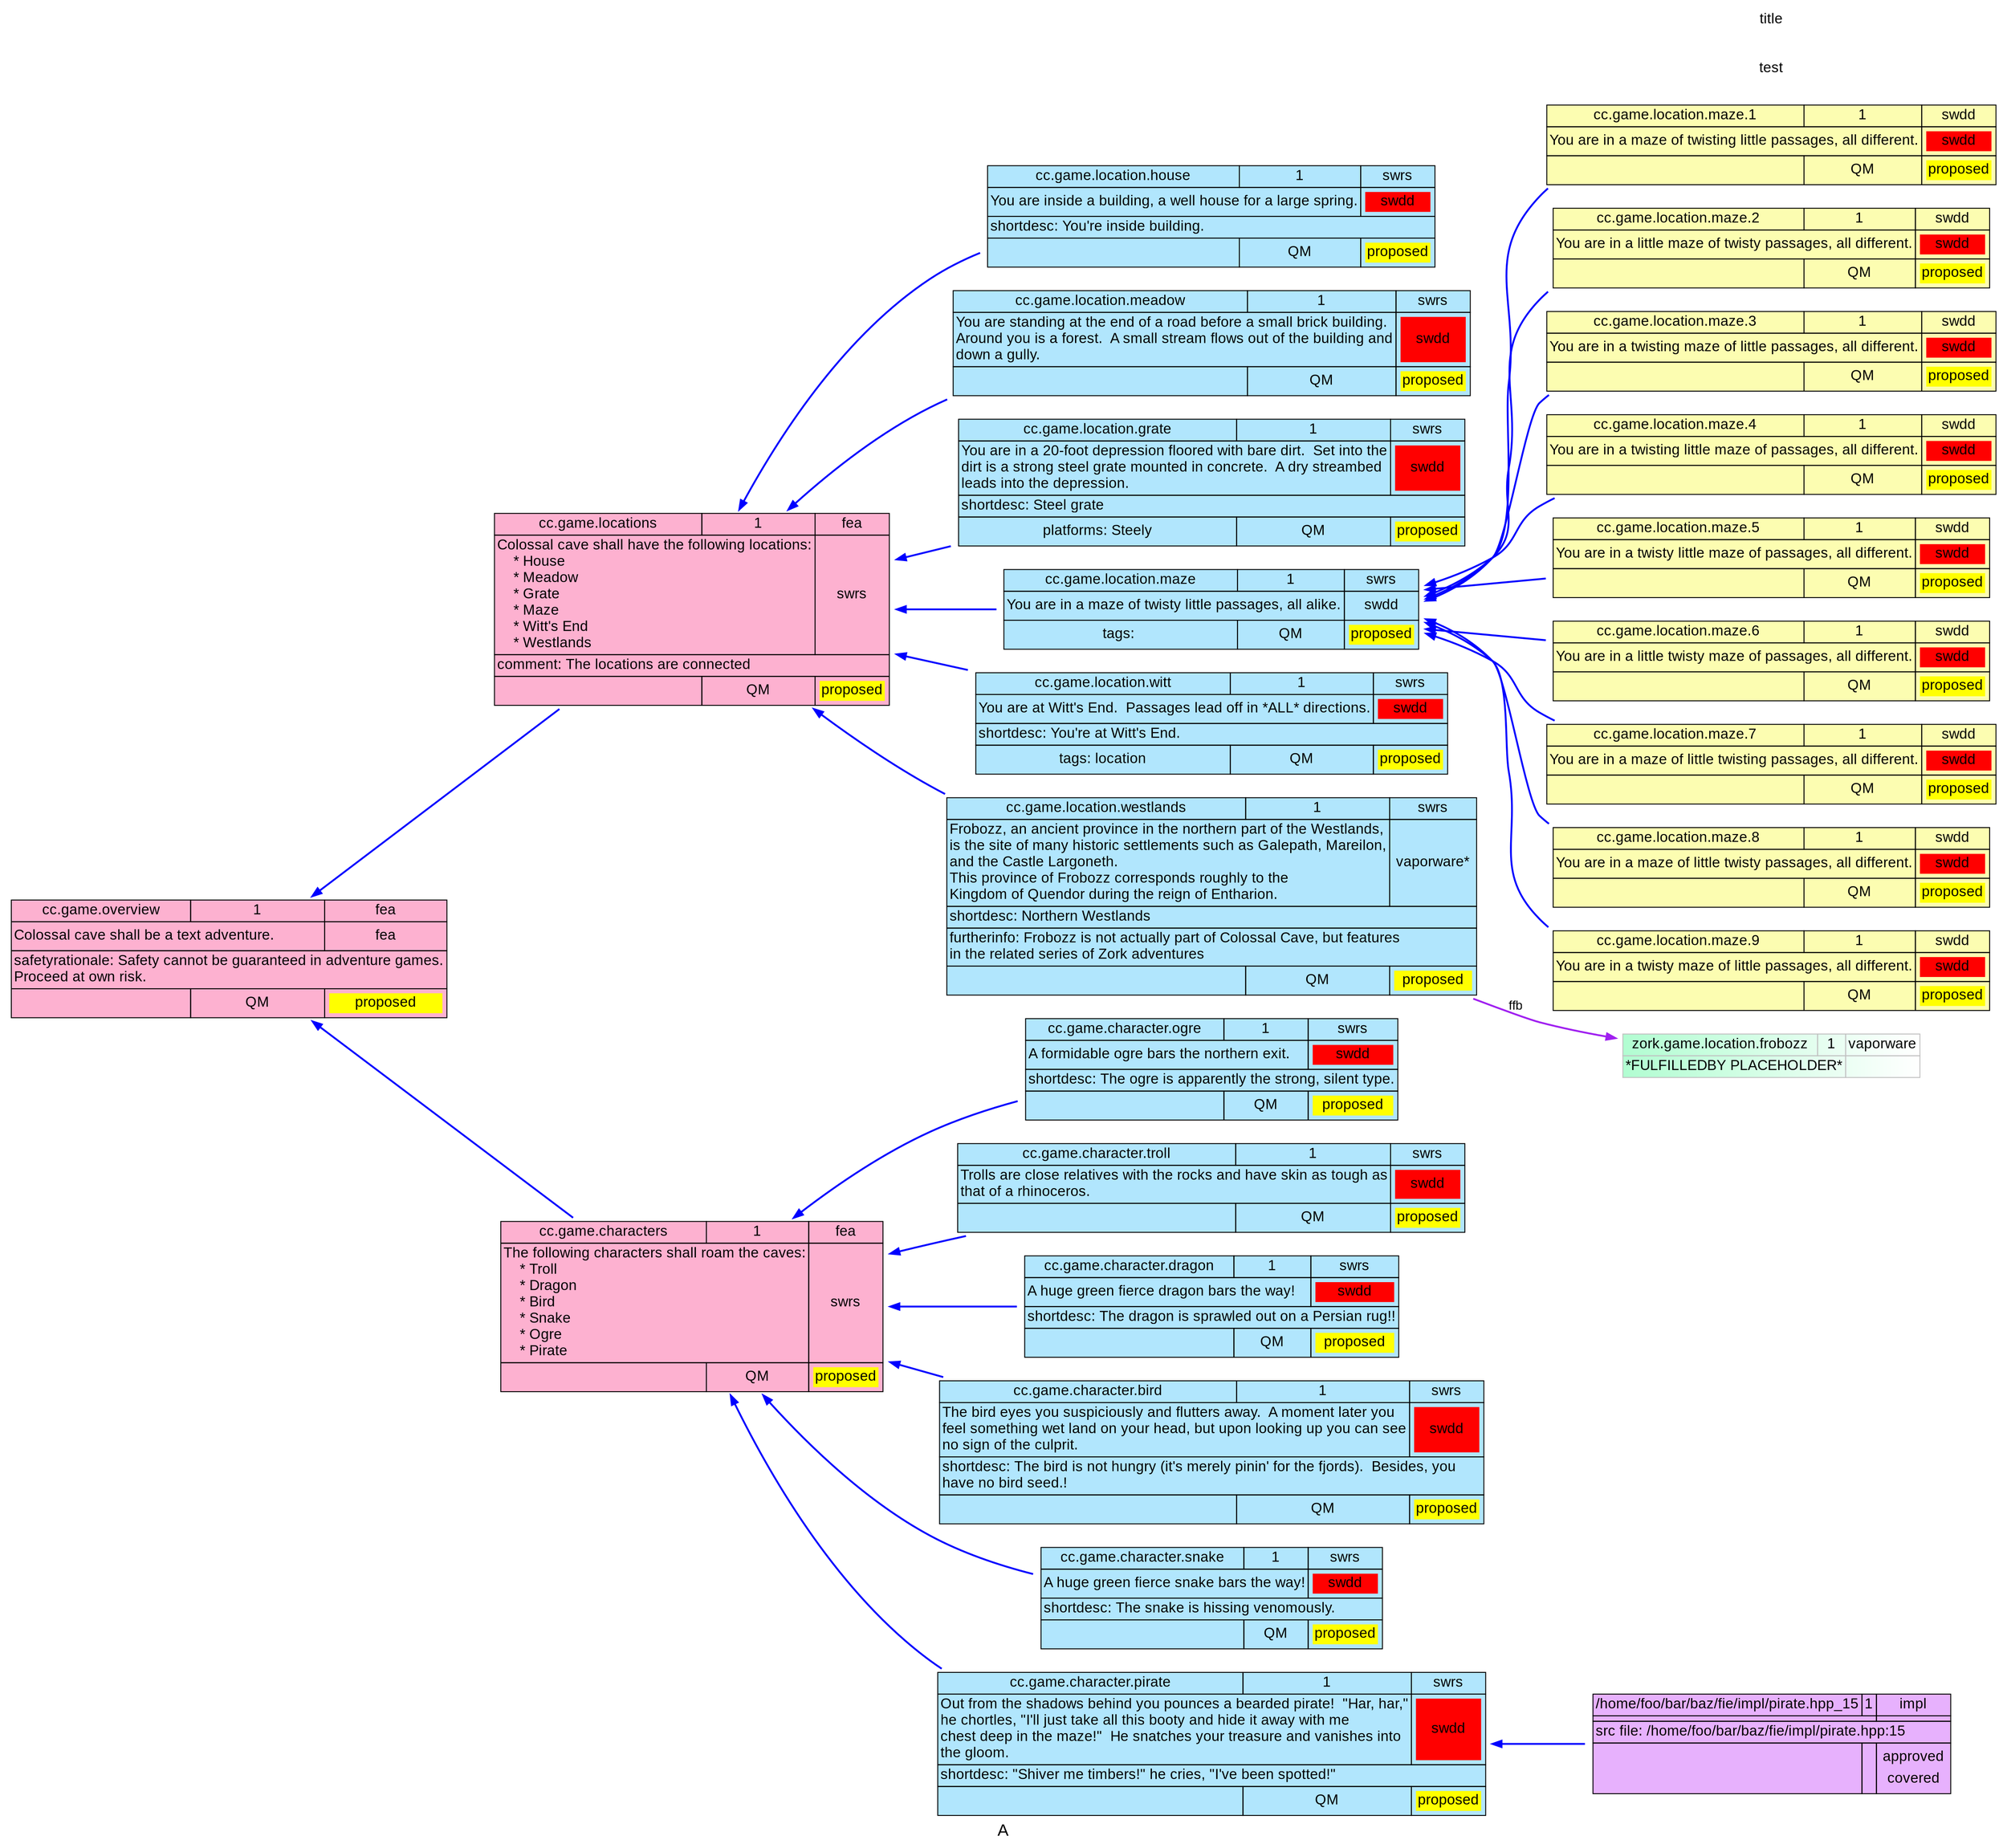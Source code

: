 digraph "" {
  rankdir="RL"
  node [shape=plaintext fontname="Arial" fontsize=16]
  edge [color="blue",dir="forward",arrowhead="normal",arrowtail="normal"];

  "cc.game.overview" [id="cc.game.overview" label=<
      <TABLE BGCOLOR="#FDB1D0" BORDER="0" CELLSPACING="0" CELLBORDER="1" COLOR="black" >
        <TR><TD CELLSPACING="0" >cc.game.overview</TD><TD>1</TD><TD>fea</TD></TR>
        <TR><TD COLSPAN="2" ALIGN="LEFT">Colossal cave shall be a text adventure.<BR ALIGN="LEFT"/></TD><TD><TABLE BORDER="0"><TR><TD>fea</TD></TR></TABLE></TD></TR>
        <TR><TD COLSPAN="3" ALIGN="LEFT">safetyrationale: Safety cannot be guaranteed in adventure games.<BR ALIGN="LEFT"/>Proceed at own risk.<BR ALIGN="LEFT"/></TD></TR>
        <TR><TD></TD><TD>QM</TD><TD><TABLE BORDER="0"><TR><TD BGCOLOR="yellow">proposed</TD></TR></TABLE></TD></TR>
      </TABLE>>];

  "cc.game.locations" [id="cc.game.locations" label=<
      <TABLE BGCOLOR="#FDB1D0" BORDER="0" CELLSPACING="0" CELLBORDER="1" COLOR="black" >
        <TR><TD CELLSPACING="0" >cc.game.locations</TD><TD>1</TD><TD>fea</TD></TR>
        <TR><TD COLSPAN="2" ALIGN="LEFT">Colossal cave shall have the following locations:<BR ALIGN="LEFT"/>  &nbsp;&nbsp;* House<BR ALIGN="LEFT"/>  &nbsp;&nbsp;* Meadow<BR ALIGN="LEFT"/>  &nbsp;&nbsp;* Grate<BR ALIGN="LEFT"/>  &nbsp;&nbsp;* Maze<BR ALIGN="LEFT"/>  &nbsp;&nbsp;* Witt's End<BR ALIGN="LEFT"/>  &nbsp;&nbsp;* Westlands<BR ALIGN="LEFT"/></TD><TD><TABLE BORDER="0"><TR><TD>swrs</TD></TR></TABLE></TD></TR>
        <TR><TD COLSPAN="3" ALIGN="LEFT">comment: The locations are connected<BR ALIGN="LEFT"/></TD></TR>
        <TR><TD></TD><TD>QM</TD><TD><TABLE BORDER="0"><TR><TD BGCOLOR="yellow">proposed</TD></TR></TABLE></TD></TR>
      </TABLE>>];

  "cc.game.characters" [id="cc.game.characters" label=<
      <TABLE BGCOLOR="#FDB1D0" BORDER="0" CELLSPACING="0" CELLBORDER="1" COLOR="black" >
        <TR><TD CELLSPACING="0" >cc.game.characters</TD><TD>1</TD><TD>fea</TD></TR>
        <TR><TD COLSPAN="2" ALIGN="LEFT">The following characters shall roam the caves:<BR ALIGN="LEFT"/>  &nbsp;&nbsp;* Troll<BR ALIGN="LEFT"/>  &nbsp;&nbsp;* Dragon<BR ALIGN="LEFT"/>  &nbsp;&nbsp;* Bird<BR ALIGN="LEFT"/>  &nbsp;&nbsp;* Snake<BR ALIGN="LEFT"/>  &nbsp;&nbsp;* Ogre<BR ALIGN="LEFT"/>  &nbsp;&nbsp;* Pirate<BR ALIGN="LEFT"/></TD><TD><TABLE BORDER="0"><TR><TD>swrs</TD></TR></TABLE></TD></TR>
        <TR><TD></TD><TD>QM</TD><TD><TABLE BORDER="0"><TR><TD BGCOLOR="yellow">proposed</TD></TR></TABLE></TD></TR>
      </TABLE>>];

  "cc.game.location.house" [id="cc.game.location.house" label=<
      <TABLE BGCOLOR="#B1E6FD" BORDER="0" CELLSPACING="0" CELLBORDER="1" COLOR="black" >
        <TR><TD CELLSPACING="0" >cc.game.location.house</TD><TD>1</TD><TD>swrs</TD></TR>
        <TR><TD COLSPAN="2" ALIGN="LEFT">You are inside a building, a well house for a large spring.<BR ALIGN="LEFT"/></TD><TD><TABLE BORDER="0"><TR><TD BGCOLOR="red">swdd</TD></TR></TABLE></TD></TR>
        <TR><TD COLSPAN="3" ALIGN="LEFT">shortdesc: You're inside building.<BR ALIGN="LEFT"/></TD></TR>
        <TR><TD></TD><TD>QM</TD><TD><TABLE BORDER="0"><TR><TD BGCOLOR="yellow">proposed</TD></TR></TABLE></TD></TR>
      </TABLE>>];

  "cc.game.location.meadow" [id="cc.game.location.meadow" label=<
      <TABLE BGCOLOR="#B1E6FD" BORDER="0" CELLSPACING="0" CELLBORDER="1" COLOR="black" >
        <TR><TD CELLSPACING="0" >cc.game.location.meadow</TD><TD>1</TD><TD>swrs</TD></TR>
        <TR><TD COLSPAN="2" ALIGN="LEFT">You are standing at the end of a road before a small brick building.<BR ALIGN="LEFT"/>Around you is a forest.  A small stream flows out of the building and<BR ALIGN="LEFT"/>down a gully.<BR ALIGN="LEFT"/></TD><TD><TABLE BORDER="0"><TR><TD BGCOLOR="red">swdd</TD></TR></TABLE></TD></TR>
        <TR><TD></TD><TD>QM</TD><TD><TABLE BORDER="0"><TR><TD BGCOLOR="yellow">proposed</TD></TR></TABLE></TD></TR>
      </TABLE>>];

  "cc.game.location.grate" [id="cc.game.location.grate" label=<
      <TABLE BGCOLOR="#B1E6FD" BORDER="0" CELLSPACING="0" CELLBORDER="1" COLOR="black" >
        <TR><TD CELLSPACING="0" >cc.game.location.grate</TD><TD>1</TD><TD>swrs</TD></TR>
        <TR><TD COLSPAN="2" ALIGN="LEFT">You are in a 20-foot depression floored with bare dirt.  Set into the<BR ALIGN="LEFT"/>dirt is a strong steel grate mounted in concrete.  A dry streambed<BR ALIGN="LEFT"/>leads into the depression.<BR ALIGN="LEFT"/></TD><TD><TABLE BORDER="0"><TR><TD BGCOLOR="red">swdd</TD></TR></TABLE></TD></TR>
        <TR><TD COLSPAN="3" ALIGN="LEFT">shortdesc: Steel grate<BR ALIGN="LEFT"/></TD></TR>
        <TR><TD>platforms: Steely</TD><TD>QM</TD><TD><TABLE BORDER="0"><TR><TD BGCOLOR="yellow">proposed</TD></TR></TABLE></TD></TR>
      </TABLE>>];

  "cc.game.location.maze" [id="cc.game.location.maze" label=<
      <TABLE BGCOLOR="#B1E6FD" BORDER="0" CELLSPACING="0" CELLBORDER="1" COLOR="black" >
        <TR><TD CELLSPACING="0" >cc.game.location.maze</TD><TD>1</TD><TD>swrs</TD></TR>
        <TR><TD COLSPAN="2" ALIGN="LEFT">You are in a maze of twisty little passages, all alike.<BR ALIGN="LEFT"/></TD><TD><TABLE BORDER="0"><TR><TD>swdd</TD></TR></TABLE></TD></TR>
        <TR><TD>tags: </TD><TD>QM</TD><TD><TABLE BORDER="0"><TR><TD BGCOLOR="yellow">proposed</TD></TR></TABLE></TD></TR>
      </TABLE>>];

  "cc.game.location.witt" [id="cc.game.location.witt" label=<
      <TABLE BGCOLOR="#B1E6FD" BORDER="0" CELLSPACING="0" CELLBORDER="1" COLOR="black" >
        <TR><TD CELLSPACING="0" >cc.game.location.witt</TD><TD>1</TD><TD>swrs</TD></TR>
        <TR><TD COLSPAN="2" ALIGN="LEFT">You are at Witt's End.  Passages lead off in *ALL* directions.<BR ALIGN="LEFT"/></TD><TD><TABLE BORDER="0"><TR><TD BGCOLOR="red">swdd</TD></TR></TABLE></TD></TR>
        <TR><TD COLSPAN="3" ALIGN="LEFT">shortdesc: You're at Witt's End.<BR ALIGN="LEFT"/></TD></TR>
        <TR><TD>tags: location</TD><TD>QM</TD><TD><TABLE BORDER="0"><TR><TD BGCOLOR="yellow">proposed</TD></TR></TABLE></TD></TR>
      </TABLE>>];

  "cc.game.location.westlands" [id="cc.game.location.westlands" label=<
      <TABLE BGCOLOR="#B1E6FD" BORDER="0" CELLSPACING="0" CELLBORDER="1" COLOR="black" >
        <TR><TD CELLSPACING="0" >cc.game.location.westlands</TD><TD>1</TD><TD>swrs</TD></TR>
        <TR><TD COLSPAN="2" ALIGN="LEFT">Frobozz, an ancient province in the northern part of the Westlands,<BR ALIGN="LEFT"/>is the site of many historic settlements such as Galepath, Mareilon,<BR ALIGN="LEFT"/>and the Castle Largoneth.<BR ALIGN="LEFT"/>This province of Frobozz corresponds roughly to the<BR ALIGN="LEFT"/>Kingdom of Quendor during the reign of Entharion.<BR ALIGN="LEFT"/></TD><TD><TABLE BORDER="0"><TR><TD>vaporware*</TD></TR></TABLE></TD></TR>
        <TR><TD COLSPAN="3" ALIGN="LEFT">shortdesc: Northern Westlands<BR ALIGN="LEFT"/></TD></TR>
        <TR><TD COLSPAN="3" ALIGN="LEFT">furtherinfo: Frobozz is not actually part of Colossal Cave, but features<BR ALIGN="LEFT"/>in the related series of Zork adventures<BR ALIGN="LEFT"/></TD></TR>
        <TR><TD></TD><TD>QM</TD><TD><TABLE BORDER="0"><TR><TD BGCOLOR="yellow">proposed</TD></TR></TABLE></TD></TR>
      </TABLE>>];

  "cc.game.character.ogre" [id="cc.game.character.ogre" label=<
      <TABLE BGCOLOR="#B1E6FD" BORDER="0" CELLSPACING="0" CELLBORDER="1" COLOR="black" >
        <TR><TD CELLSPACING="0" >cc.game.character.ogre</TD><TD>1</TD><TD>swrs</TD></TR>
        <TR><TD COLSPAN="2" ALIGN="LEFT">A formidable ogre bars the northern exit.<BR ALIGN="LEFT"/></TD><TD><TABLE BORDER="0"><TR><TD BGCOLOR="red">swdd</TD></TR></TABLE></TD></TR>
        <TR><TD COLSPAN="3" ALIGN="LEFT">shortdesc: The ogre is apparently the strong, silent type.<BR ALIGN="LEFT"/></TD></TR>
        <TR><TD></TD><TD>QM</TD><TD><TABLE BORDER="0"><TR><TD BGCOLOR="yellow">proposed</TD></TR></TABLE></TD></TR>
      </TABLE>>];

  "cc.game.character.troll" [id="cc.game.character.troll" label=<
      <TABLE BGCOLOR="#B1E6FD" BORDER="0" CELLSPACING="0" CELLBORDER="1" COLOR="black" >
        <TR><TD CELLSPACING="0" >cc.game.character.troll</TD><TD>1</TD><TD>swrs</TD></TR>
        <TR><TD COLSPAN="2" ALIGN="LEFT">Trolls are close relatives with the rocks and have skin as tough as<BR ALIGN="LEFT"/>that of a rhinoceros.<BR ALIGN="LEFT"/></TD><TD><TABLE BORDER="0"><TR><TD BGCOLOR="red">swdd</TD></TR></TABLE></TD></TR>
        <TR><TD></TD><TD>QM</TD><TD><TABLE BORDER="0"><TR><TD BGCOLOR="yellow">proposed</TD></TR></TABLE></TD></TR>
      </TABLE>>];

  "cc.game.character.dragon" [id="cc.game.character.dragon" label=<
      <TABLE BGCOLOR="#B1E6FD" BORDER="0" CELLSPACING="0" CELLBORDER="1" COLOR="black" >
        <TR><TD CELLSPACING="0" >cc.game.character.dragon</TD><TD>1</TD><TD>swrs</TD></TR>
        <TR><TD COLSPAN="2" ALIGN="LEFT">A huge green fierce dragon bars the way!<BR ALIGN="LEFT"/></TD><TD><TABLE BORDER="0"><TR><TD BGCOLOR="red">swdd</TD></TR></TABLE></TD></TR>
        <TR><TD COLSPAN="3" ALIGN="LEFT">shortdesc: The dragon is sprawled out on a Persian rug!!<BR ALIGN="LEFT"/></TD></TR>
        <TR><TD></TD><TD>QM</TD><TD><TABLE BORDER="0"><TR><TD BGCOLOR="yellow">proposed</TD></TR></TABLE></TD></TR>
      </TABLE>>];

  "cc.game.character.bird" [id="cc.game.character.bird" label=<
      <TABLE BGCOLOR="#B1E6FD" BORDER="0" CELLSPACING="0" CELLBORDER="1" COLOR="black" >
        <TR><TD CELLSPACING="0" >cc.game.character.bird</TD><TD>1</TD><TD>swrs</TD></TR>
        <TR><TD COLSPAN="2" ALIGN="LEFT">The bird eyes you suspiciously and flutters away.  A moment later you<BR ALIGN="LEFT"/>feel something wet land on your head, but upon looking up you can see<BR ALIGN="LEFT"/>no sign of the culprit.<BR ALIGN="LEFT"/></TD><TD><TABLE BORDER="0"><TR><TD BGCOLOR="red">swdd</TD></TR></TABLE></TD></TR>
        <TR><TD COLSPAN="3" ALIGN="LEFT">shortdesc: The bird is not hungry (it's merely pinin' for the fjords).  Besides, you<BR ALIGN="LEFT"/>have no bird seed.!<BR ALIGN="LEFT"/></TD></TR>
        <TR><TD></TD><TD>QM</TD><TD><TABLE BORDER="0"><TR><TD BGCOLOR="yellow">proposed</TD></TR></TABLE></TD></TR>
      </TABLE>>];

  "cc.game.character.snake" [id="cc.game.character.snake" label=<
      <TABLE BGCOLOR="#B1E6FD" BORDER="0" CELLSPACING="0" CELLBORDER="1" COLOR="black" >
        <TR><TD CELLSPACING="0" >cc.game.character.snake</TD><TD>1</TD><TD>swrs</TD></TR>
        <TR><TD COLSPAN="2" ALIGN="LEFT">A huge green fierce snake bars the way!<BR ALIGN="LEFT"/></TD><TD><TABLE BORDER="0"><TR><TD BGCOLOR="red">swdd</TD></TR></TABLE></TD></TR>
        <TR><TD COLSPAN="3" ALIGN="LEFT">shortdesc: The snake is hissing venomously.<BR ALIGN="LEFT"/></TD></TR>
        <TR><TD></TD><TD>QM</TD><TD><TABLE BORDER="0"><TR><TD BGCOLOR="yellow">proposed</TD></TR></TABLE></TD></TR>
      </TABLE>>];

  "cc.game.character.pirate" [id="cc.game.character.pirate" label=<
      <TABLE BGCOLOR="#B1E6FD" BORDER="0" CELLSPACING="0" CELLBORDER="1" COLOR="black" >
        <TR><TD CELLSPACING="0" >cc.game.character.pirate</TD><TD>1</TD><TD>swrs</TD></TR>
        <TR><TD COLSPAN="2" ALIGN="LEFT">Out from the shadows behind you pounces a bearded pirate!  &quot;Har, har,&quot;<BR ALIGN="LEFT"/>he chortles, &quot;I'll just take all this booty and hide it away with me<BR ALIGN="LEFT"/>chest deep in the maze!&quot;  He snatches your treasure and vanishes into<BR ALIGN="LEFT"/>the gloom.<BR ALIGN="LEFT"/></TD><TD><TABLE BORDER="0"><TR><TD BGCOLOR="red">swdd</TD></TR></TABLE></TD></TR>
        <TR><TD COLSPAN="3" ALIGN="LEFT">shortdesc: &quot;Shiver me timbers!&quot; he cries, &quot;I've been spotted!&quot;<BR ALIGN="LEFT"/></TD></TR>
        <TR><TD></TD><TD>QM</TD><TD><TABLE BORDER="0"><TR><TD BGCOLOR="yellow">proposed</TD></TR></TABLE></TD></TR>
      </TABLE>>];

  "cc.game.location.maze.1" [id="cc.game.location.maze.1" label=<
      <TABLE BGCOLOR="#FCFDB1" BORDER="0" CELLSPACING="0" CELLBORDER="1" COLOR="black" >
        <TR><TD CELLSPACING="0" >cc.game.location.maze.1</TD><TD>1</TD><TD>swdd</TD></TR>
        <TR><TD COLSPAN="2" ALIGN="LEFT">You are in a maze of twisting little passages, all different.<BR ALIGN="LEFT"/></TD><TD><TABLE BORDER="0"><TR><TD BGCOLOR="red">swdd</TD></TR></TABLE></TD></TR>
        <TR><TD></TD><TD>QM</TD><TD><TABLE BORDER="0"><TR><TD BGCOLOR="yellow">proposed</TD></TR></TABLE></TD></TR>
      </TABLE>>];

  "cc.game.location.maze.2" [id="cc.game.location.maze.2" label=<
      <TABLE BGCOLOR="#FCFDB1" BORDER="0" CELLSPACING="0" CELLBORDER="1" COLOR="black" >
        <TR><TD CELLSPACING="0" >cc.game.location.maze.2</TD><TD>1</TD><TD>swdd</TD></TR>
        <TR><TD COLSPAN="2" ALIGN="LEFT">You are in a little maze of twisty passages, all different.<BR ALIGN="LEFT"/></TD><TD><TABLE BORDER="0"><TR><TD BGCOLOR="red">swdd</TD></TR></TABLE></TD></TR>
        <TR><TD></TD><TD>QM</TD><TD><TABLE BORDER="0"><TR><TD BGCOLOR="yellow">proposed</TD></TR></TABLE></TD></TR>
      </TABLE>>];

  "cc.game.location.maze.3" [id="cc.game.location.maze.3" label=<
      <TABLE BGCOLOR="#FCFDB1" BORDER="0" CELLSPACING="0" CELLBORDER="1" COLOR="black" >
        <TR><TD CELLSPACING="0" >cc.game.location.maze.3</TD><TD>1</TD><TD>swdd</TD></TR>
        <TR><TD COLSPAN="2" ALIGN="LEFT">You are in a twisting maze of little passages, all different.<BR ALIGN="LEFT"/></TD><TD><TABLE BORDER="0"><TR><TD BGCOLOR="red">swdd</TD></TR></TABLE></TD></TR>
        <TR><TD></TD><TD>QM</TD><TD><TABLE BORDER="0"><TR><TD BGCOLOR="yellow">proposed</TD></TR></TABLE></TD></TR>
      </TABLE>>];

  "cc.game.location.maze.4" [id="cc.game.location.maze.4" label=<
      <TABLE BGCOLOR="#FCFDB1" BORDER="0" CELLSPACING="0" CELLBORDER="1" COLOR="black" >
        <TR><TD CELLSPACING="0" >cc.game.location.maze.4</TD><TD>1</TD><TD>swdd</TD></TR>
        <TR><TD COLSPAN="2" ALIGN="LEFT">You are in a twisting little maze of passages, all different.<BR ALIGN="LEFT"/></TD><TD><TABLE BORDER="0"><TR><TD BGCOLOR="red">swdd</TD></TR></TABLE></TD></TR>
        <TR><TD></TD><TD>QM</TD><TD><TABLE BORDER="0"><TR><TD BGCOLOR="yellow">proposed</TD></TR></TABLE></TD></TR>
      </TABLE>>];

  "cc.game.location.maze.5" [id="cc.game.location.maze.5" label=<
      <TABLE BGCOLOR="#FCFDB1" BORDER="0" CELLSPACING="0" CELLBORDER="1" COLOR="black" >
        <TR><TD CELLSPACING="0" >cc.game.location.maze.5</TD><TD>1</TD><TD>swdd</TD></TR>
        <TR><TD COLSPAN="2" ALIGN="LEFT">You are in a twisty little maze of passages, all different.<BR ALIGN="LEFT"/></TD><TD><TABLE BORDER="0"><TR><TD BGCOLOR="red">swdd</TD></TR></TABLE></TD></TR>
        <TR><TD></TD><TD>QM</TD><TD><TABLE BORDER="0"><TR><TD BGCOLOR="yellow">proposed</TD></TR></TABLE></TD></TR>
      </TABLE>>];

  "cc.game.location.maze.6" [id="cc.game.location.maze.6" label=<
      <TABLE BGCOLOR="#FCFDB1" BORDER="0" CELLSPACING="0" CELLBORDER="1" COLOR="black" >
        <TR><TD CELLSPACING="0" >cc.game.location.maze.6</TD><TD>1</TD><TD>swdd</TD></TR>
        <TR><TD COLSPAN="2" ALIGN="LEFT">You are in a little twisty maze of passages, all different.<BR ALIGN="LEFT"/></TD><TD><TABLE BORDER="0"><TR><TD BGCOLOR="red">swdd</TD></TR></TABLE></TD></TR>
        <TR><TD></TD><TD>QM</TD><TD><TABLE BORDER="0"><TR><TD BGCOLOR="yellow">proposed</TD></TR></TABLE></TD></TR>
      </TABLE>>];

  "cc.game.location.maze.7" [id="cc.game.location.maze.7" label=<
      <TABLE BGCOLOR="#FCFDB1" BORDER="0" CELLSPACING="0" CELLBORDER="1" COLOR="black" >
        <TR><TD CELLSPACING="0" >cc.game.location.maze.7</TD><TD>1</TD><TD>swdd</TD></TR>
        <TR><TD COLSPAN="2" ALIGN="LEFT">You are in a maze of little twisting passages, all different.<BR ALIGN="LEFT"/></TD><TD><TABLE BORDER="0"><TR><TD BGCOLOR="red">swdd</TD></TR></TABLE></TD></TR>
        <TR><TD></TD><TD>QM</TD><TD><TABLE BORDER="0"><TR><TD BGCOLOR="yellow">proposed</TD></TR></TABLE></TD></TR>
      </TABLE>>];

  "cc.game.location.maze.8" [id="cc.game.location.maze.8" label=<
      <TABLE BGCOLOR="#FCFDB1" BORDER="0" CELLSPACING="0" CELLBORDER="1" COLOR="black" >
        <TR><TD CELLSPACING="0" >cc.game.location.maze.8</TD><TD>1</TD><TD>swdd</TD></TR>
        <TR><TD COLSPAN="2" ALIGN="LEFT">You are in a maze of little twisty passages, all different.<BR ALIGN="LEFT"/></TD><TD><TABLE BORDER="0"><TR><TD BGCOLOR="red">swdd</TD></TR></TABLE></TD></TR>
        <TR><TD></TD><TD>QM</TD><TD><TABLE BORDER="0"><TR><TD BGCOLOR="yellow">proposed</TD></TR></TABLE></TD></TR>
      </TABLE>>];

  "cc.game.location.maze.9" [id="cc.game.location.maze.9" label=<
      <TABLE BGCOLOR="#FCFDB1" BORDER="0" CELLSPACING="0" CELLBORDER="1" COLOR="black" >
        <TR><TD CELLSPACING="0" >cc.game.location.maze.9</TD><TD>1</TD><TD>swdd</TD></TR>
        <TR><TD COLSPAN="2" ALIGN="LEFT">You are in a twisty maze of little passages, all different.<BR ALIGN="LEFT"/></TD><TD><TABLE BORDER="0"><TR><TD BGCOLOR="red">swdd</TD></TR></TABLE></TD></TR>
        <TR><TD></TD><TD>QM</TD><TD><TABLE BORDER="0"><TR><TD BGCOLOR="yellow">proposed</TD></TR></TABLE></TD></TR>
      </TABLE>>];

  "/home/foo/bar/baz/fie/impl/pirate.hpp_15" [id="/home/foo/bar/baz/fie/impl/pirate.hpp_15" label=<
      <TABLE BGCOLOR="#E7B1FD" BORDER="0" CELLSPACING="0" CELLBORDER="1" COLOR="black" >
        <TR><TD CELLSPACING="0" >/home/foo/bar/baz/fie/impl/pirate.hpp_15</TD><TD>1</TD><TD>impl</TD></TR>
        <TR><TD COLSPAN="2" ALIGN="LEFT"></TD><TD></TD></TR>
        <TR><TD COLSPAN="3" ALIGN="LEFT">src file: /home/foo/bar/baz/fie/impl/pirate.hpp:15<BR ALIGN="LEFT"/></TD></TR>
        <TR><TD></TD><TD></TD><TD><TABLE BORDER="0"><TR><TD >approved</TD></TR><TR><TD >covered</TD></TR></TABLE></TD></TR>
      </TABLE>>];

  "zork.game.location.frobozz" [id="zork.game.location.frobozz" label=<
      <TABLE BGCOLOR="#B1FDD1:white" BORDER="0" CELLSPACING="0" CELLBORDER="1" COLOR="grey" >
        <TR><TD CELLSPACING="0" >zork.game.location.frobozz</TD><TD>1</TD><TD>vaporware</TD></TR>
        <TR><TD COLSPAN="2" ALIGN="LEFT">*FULFILLEDBY PLACEHOLDER*<BR ALIGN="LEFT"/></TD><TD></TD></TR>
      </TABLE>>];


  # Edges
  "cc.game.locations" -> "cc.game.overview" [style=bold fontname="Arial" label=""];
  "cc.game.characters" -> "cc.game.overview" [style=bold fontname="Arial" label=""];
  "cc.game.location.house" -> "cc.game.locations" [style=bold fontname="Arial" label=""];
  "cc.game.location.meadow" -> "cc.game.locations" [style=bold fontname="Arial" label=""];
  "cc.game.location.grate" -> "cc.game.locations" [style=bold fontname="Arial" label=""];
  "cc.game.location.maze" -> "cc.game.locations" [style=bold fontname="Arial" label=""];
  "cc.game.location.witt" -> "cc.game.locations" [style=bold fontname="Arial" label=""];
  "cc.game.location.westlands" -> "cc.game.locations" [style=bold fontname="Arial" label=""];
  "cc.game.character.ogre" -> "cc.game.characters" [style=bold fontname="Arial" label=""];
  "cc.game.character.troll" -> "cc.game.characters" [style=bold fontname="Arial" label=""];
  "cc.game.character.dragon" -> "cc.game.characters" [style=bold fontname="Arial" label=""];
  "cc.game.character.bird" -> "cc.game.characters" [style=bold fontname="Arial" label=""];
  "cc.game.character.snake" -> "cc.game.characters" [style=bold fontname="Arial" label=""];
  "cc.game.character.pirate" -> "cc.game.characters" [style=bold fontname="Arial" label=""];
  "cc.game.location.maze.1" -> "cc.game.location.maze" [style=bold fontname="Arial" label=""];
  "cc.game.location.maze.2" -> "cc.game.location.maze" [style=bold fontname="Arial" label=""];
  "cc.game.location.maze.3" -> "cc.game.location.maze" [style=bold fontname="Arial" label=""];
  "cc.game.location.maze.4" -> "cc.game.location.maze" [style=bold fontname="Arial" label=""];
  "cc.game.location.maze.5" -> "cc.game.location.maze" [style=bold fontname="Arial" label=""];
  "cc.game.location.maze.6" -> "cc.game.location.maze" [style=bold fontname="Arial" label=""];
  "cc.game.location.maze.7" -> "cc.game.location.maze" [style=bold fontname="Arial" label=""];
  "cc.game.location.maze.8" -> "cc.game.location.maze" [style=bold fontname="Arial" label=""];
  "cc.game.location.maze.9" -> "cc.game.location.maze" [style=bold fontname="Arial" label=""];
  "/home/foo/bar/baz/fie/impl/pirate.hpp_15" -> "cc.game.character.pirate" [style=bold fontname="Arial" label=""];
  "zork.game.location.frobozz" -> "cc.game.location.westlands" [style=bold color=purple dir=back fontname="Arial" label="ffb"];

  label=A test title
  labelloc=b
  fontsize=18
  fontcolor=black
  fontname="Arial"

}
